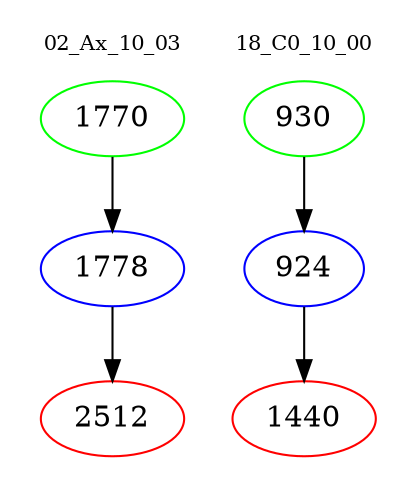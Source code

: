 digraph{
subgraph cluster_0 {
color = white
label = "02_Ax_10_03";
fontsize=10;
T0_1770 [label="1770", color="green"]
T0_1770 -> T0_1778 [color="black"]
T0_1778 [label="1778", color="blue"]
T0_1778 -> T0_2512 [color="black"]
T0_2512 [label="2512", color="red"]
}
subgraph cluster_1 {
color = white
label = "18_C0_10_00";
fontsize=10;
T1_930 [label="930", color="green"]
T1_930 -> T1_924 [color="black"]
T1_924 [label="924", color="blue"]
T1_924 -> T1_1440 [color="black"]
T1_1440 [label="1440", color="red"]
}
}
